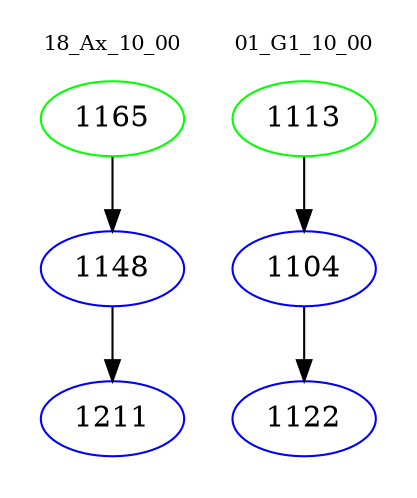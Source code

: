 digraph{
subgraph cluster_0 {
color = white
label = "18_Ax_10_00";
fontsize=10;
T0_1165 [label="1165", color="green"]
T0_1165 -> T0_1148 [color="black"]
T0_1148 [label="1148", color="blue"]
T0_1148 -> T0_1211 [color="black"]
T0_1211 [label="1211", color="blue"]
}
subgraph cluster_1 {
color = white
label = "01_G1_10_00";
fontsize=10;
T1_1113 [label="1113", color="green"]
T1_1113 -> T1_1104 [color="black"]
T1_1104 [label="1104", color="blue"]
T1_1104 -> T1_1122 [color="black"]
T1_1122 [label="1122", color="blue"]
}
}
